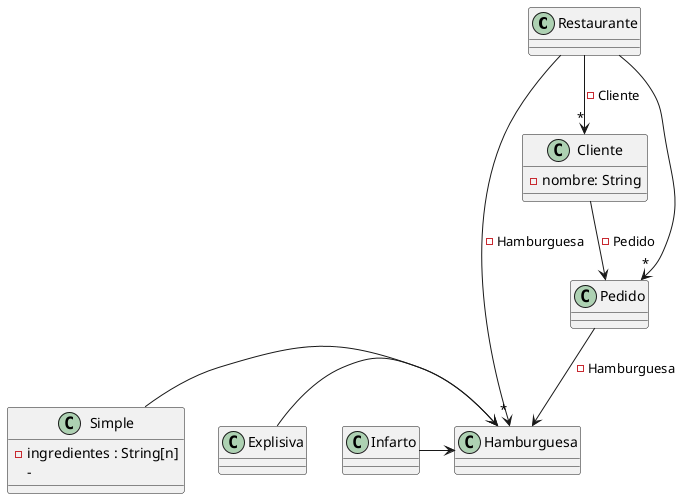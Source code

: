 @startuml
Class Restaurante{
}
Restaurante --> "*" Cliente : - Cliente
class Cliente   {
 - nombre: String
}
Restaurante -> "*" Hamburguesa : - Hamburguesa
class Hamburguesa{
}
Cliente --> Pedido: -Pedido
Restaurante --> "*"Pedido
class Pedido {
}
Pedido --> Hamburguesa: -Hamburguesa
class Simple {
 - ingredientes : String[n]
 -
}
Simple -> Hamburguesa
Explisiva -> Hamburguesa
Infarto -> Hamburguesa
@enduml